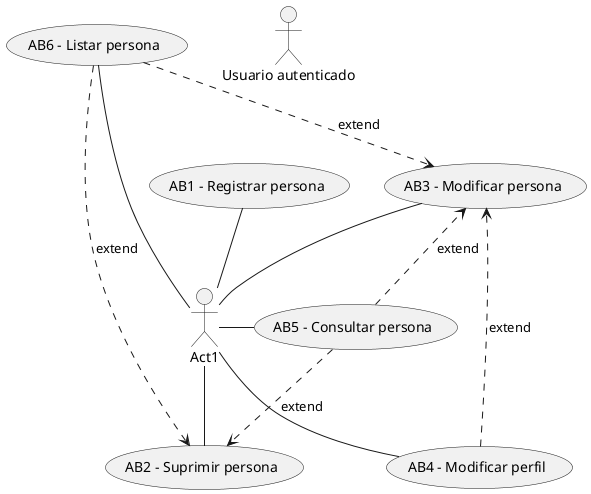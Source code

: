 @startuml

/' ACTORES '/
actor :Usuario autenticado: as act1

/' CASOS DE USO '/
(AB1 - Registrar persona) as AB1
(AB2 - Suprimir persona) as AB2
(AB3 - Modificar persona) as AB3
(AB4 - Modificar perfil) as AB4
(AB5 - Consultar persona) as AB5
(AB6 - Listar persona) as AB6

/' RELACIONES '/
Act1 -up- AB1
Act1 -- AB2
Act1 -up- AB3
Act1 -- AB4
Act1 -r- AB5
Act1 -l- AB6

AB4 ..> AB3 : extend
AB5 ..> AB2 : extend
AB5 ..> AB3 : extend
AB6 ..> AB2 : extend
AB6 ..> AB3 : extend

@enduml

